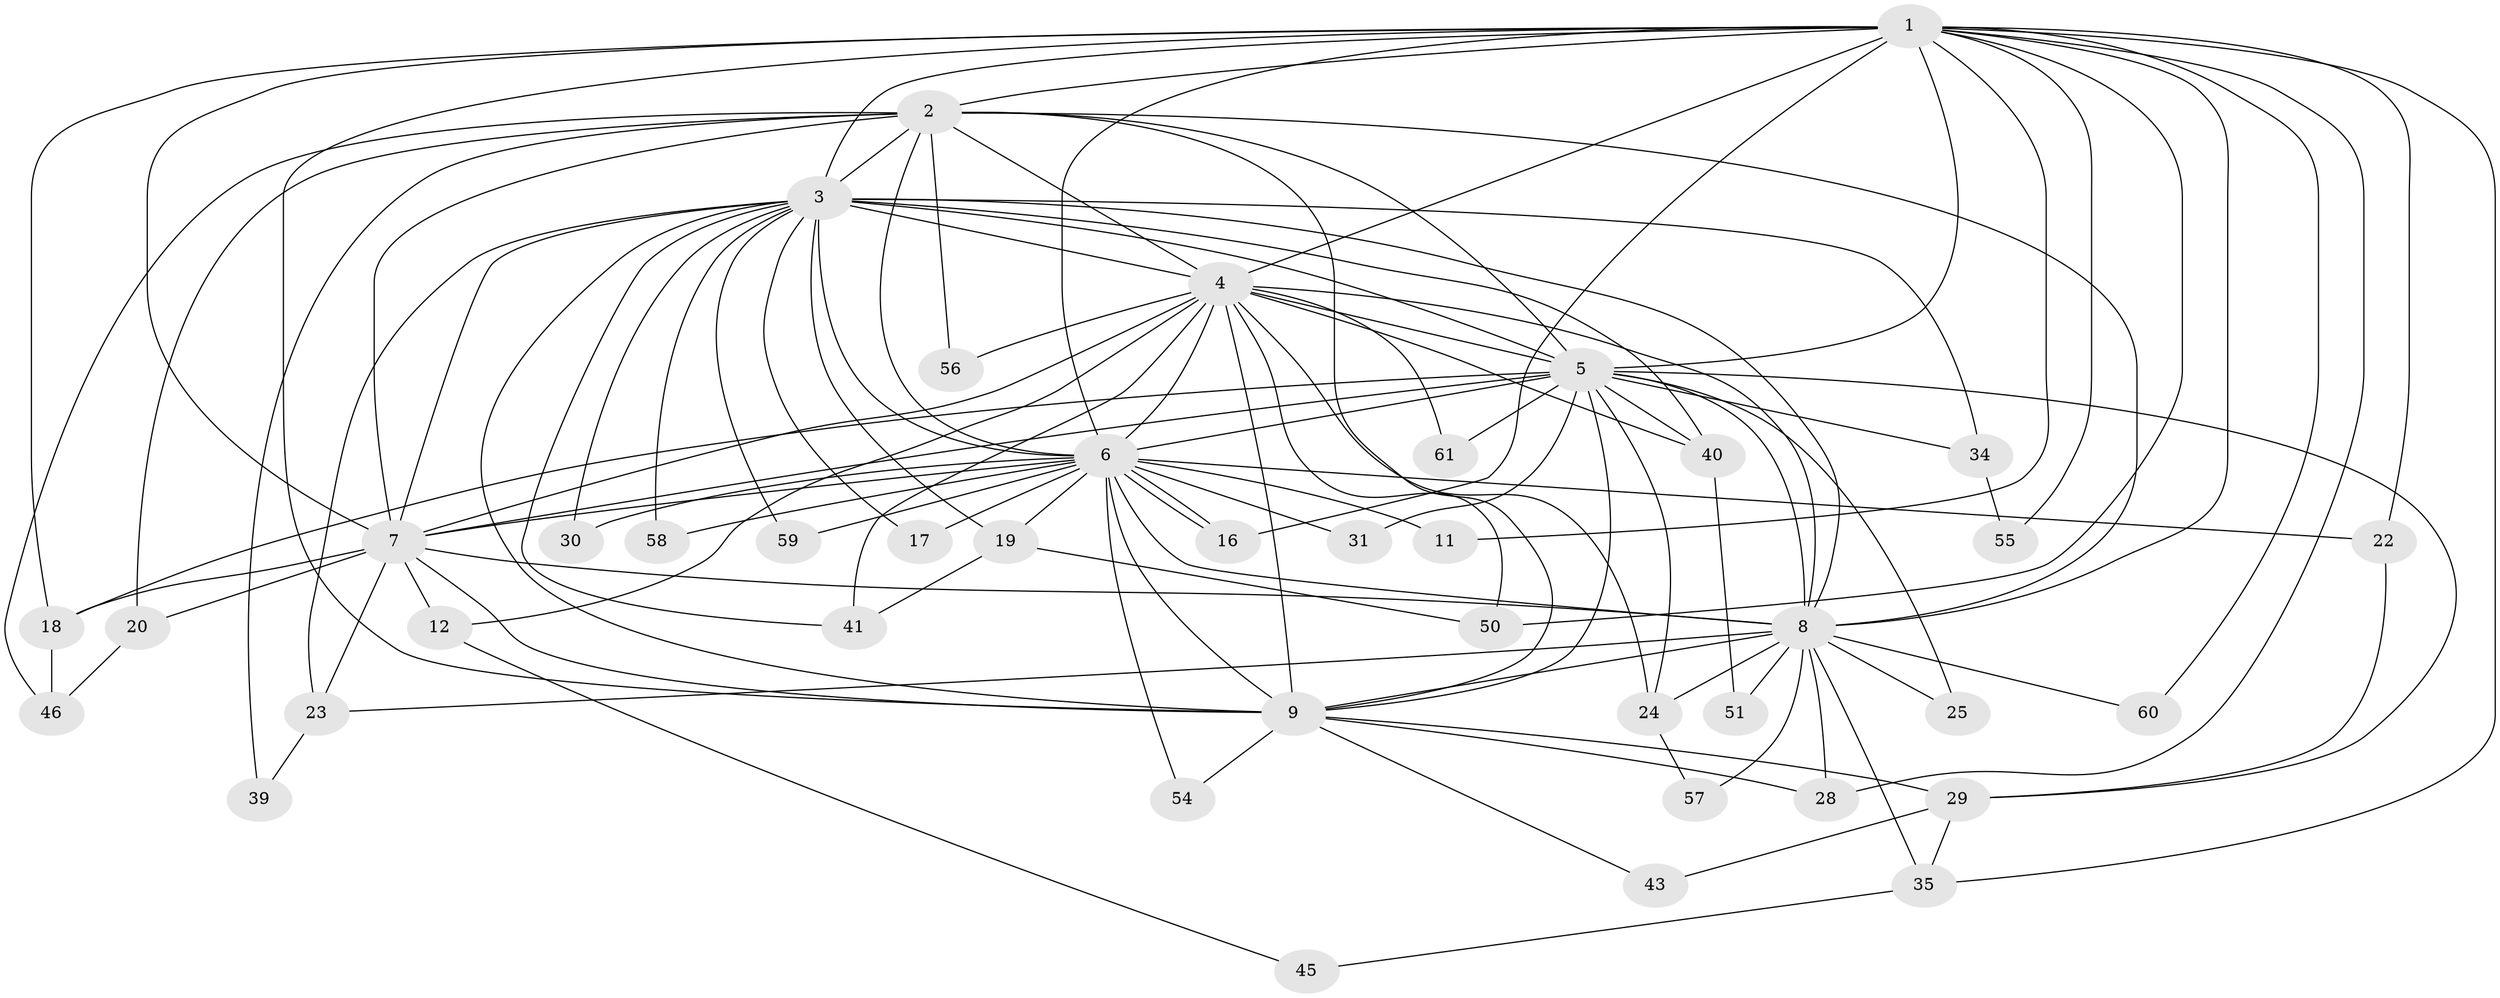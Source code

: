 // original degree distribution, {19: 0.03278688524590164, 14: 0.01639344262295082, 15: 0.04918032786885246, 20: 0.01639344262295082, 13: 0.01639344262295082, 18: 0.01639344262295082, 12: 0.01639344262295082, 2: 0.4918032786885246, 3: 0.22950819672131148, 6: 0.01639344262295082, 4: 0.06557377049180328, 5: 0.03278688524590164}
// Generated by graph-tools (version 1.1) at 2025/11/02/27/25 16:11:07]
// undirected, 42 vertices, 113 edges
graph export_dot {
graph [start="1"]
  node [color=gray90,style=filled];
  1 [super="+52"];
  2 [super="+42"];
  3 [super="+13"];
  4 [super="+26"];
  5 [super="+14"];
  6 [super="+10"];
  7;
  8 [super="+15"];
  9 [super="+49"];
  11;
  12;
  16 [super="+32"];
  17;
  18 [super="+27"];
  19 [super="+21"];
  20;
  22;
  23 [super="+36"];
  24 [super="+33"];
  25;
  28;
  29 [super="+38"];
  30;
  31;
  34;
  35 [super="+37"];
  39;
  40 [super="+44"];
  41 [super="+48"];
  43;
  45;
  46 [super="+47"];
  50 [super="+53"];
  51;
  54;
  55;
  56;
  57;
  58;
  59;
  60;
  61;
  1 -- 2;
  1 -- 3;
  1 -- 4 [weight=2];
  1 -- 5;
  1 -- 6 [weight=2];
  1 -- 7;
  1 -- 8;
  1 -- 9;
  1 -- 11;
  1 -- 18;
  1 -- 22;
  1 -- 35;
  1 -- 50;
  1 -- 55;
  1 -- 60;
  1 -- 16;
  1 -- 28;
  2 -- 3;
  2 -- 4 [weight=2];
  2 -- 5;
  2 -- 6 [weight=2];
  2 -- 7;
  2 -- 8;
  2 -- 9;
  2 -- 20;
  2 -- 39;
  2 -- 56;
  2 -- 46;
  3 -- 4;
  3 -- 5 [weight=2];
  3 -- 6 [weight=2];
  3 -- 7;
  3 -- 8;
  3 -- 9;
  3 -- 17;
  3 -- 19;
  3 -- 30;
  3 -- 40;
  3 -- 58;
  3 -- 34;
  3 -- 23;
  3 -- 41;
  3 -- 59;
  4 -- 5;
  4 -- 6 [weight=2];
  4 -- 7;
  4 -- 8;
  4 -- 9;
  4 -- 12;
  4 -- 24;
  4 -- 61;
  4 -- 41;
  4 -- 56;
  4 -- 40;
  4 -- 50;
  5 -- 6 [weight=3];
  5 -- 7;
  5 -- 8;
  5 -- 9;
  5 -- 18;
  5 -- 24;
  5 -- 25;
  5 -- 29;
  5 -- 31;
  5 -- 34;
  5 -- 61;
  5 -- 40;
  6 -- 7 [weight=2];
  6 -- 8 [weight=3];
  6 -- 9 [weight=2];
  6 -- 11;
  6 -- 16;
  6 -- 16;
  6 -- 17;
  6 -- 30;
  6 -- 31;
  6 -- 54;
  6 -- 58;
  6 -- 19 [weight=2];
  6 -- 22;
  6 -- 59;
  7 -- 8;
  7 -- 9;
  7 -- 12;
  7 -- 20;
  7 -- 23;
  7 -- 18;
  8 -- 9;
  8 -- 25;
  8 -- 28;
  8 -- 35;
  8 -- 51;
  8 -- 57;
  8 -- 60;
  8 -- 23;
  8 -- 24;
  9 -- 28;
  9 -- 43;
  9 -- 54;
  9 -- 29;
  12 -- 45;
  18 -- 46;
  19 -- 41;
  19 -- 50;
  20 -- 46;
  22 -- 29;
  23 -- 39;
  24 -- 57;
  29 -- 43;
  29 -- 35;
  34 -- 55;
  35 -- 45;
  40 -- 51;
}
